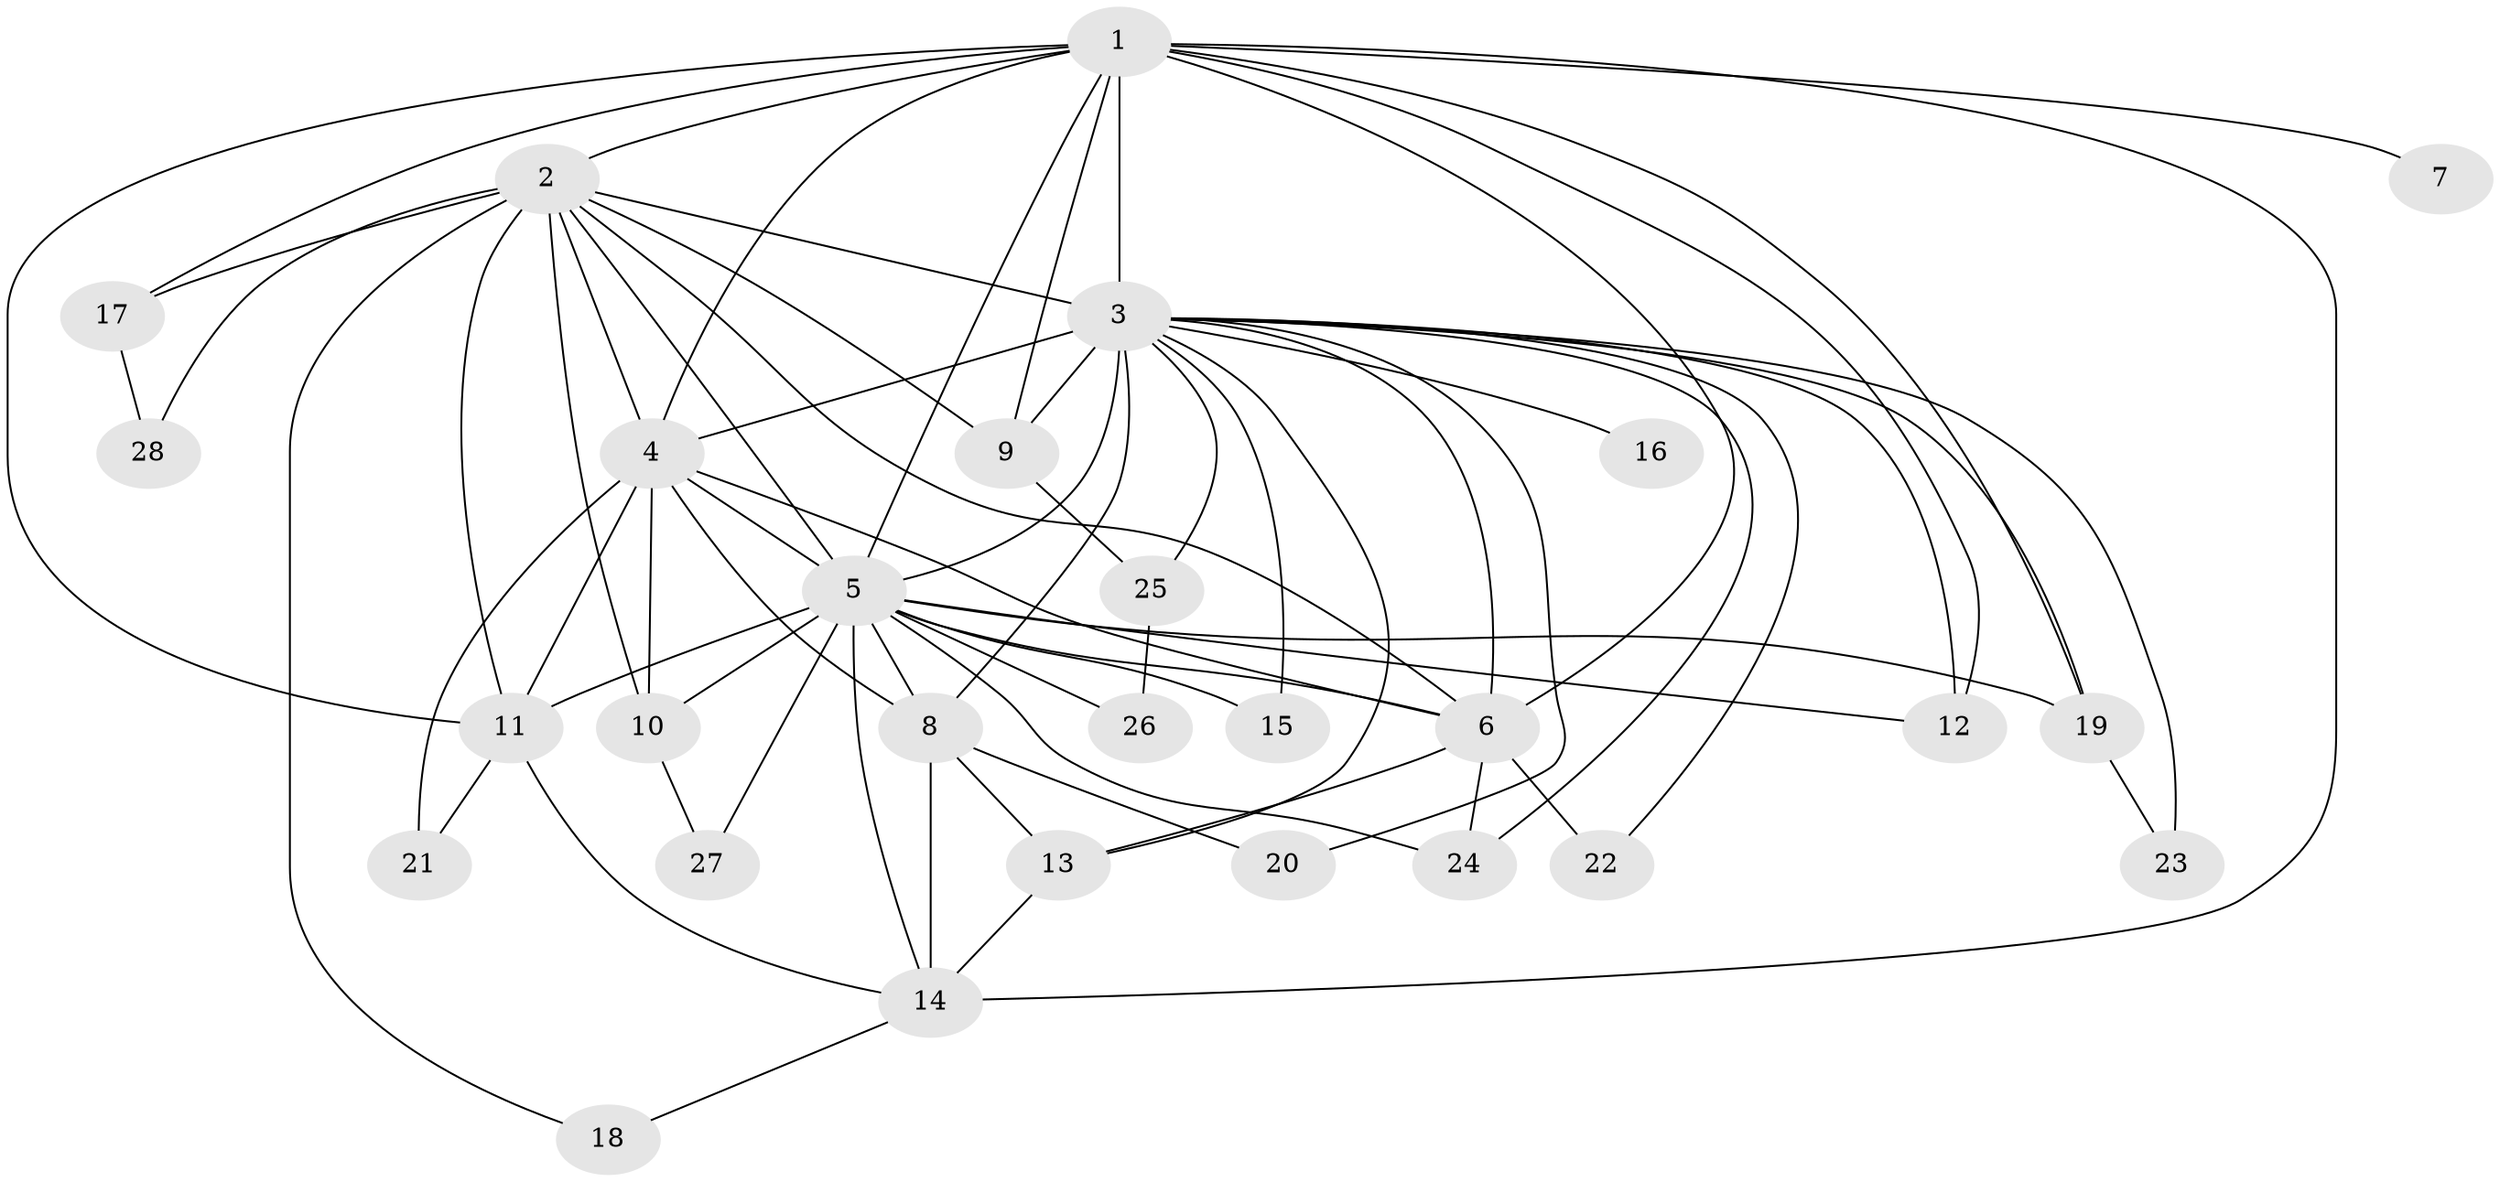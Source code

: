 // original degree distribution, {16: 0.03636363636363636, 17: 0.03636363636363636, 11: 0.01818181818181818, 14: 0.07272727272727272, 15: 0.01818181818181818, 2: 0.45454545454545453, 5: 0.03636363636363636, 4: 0.09090909090909091, 3: 0.21818181818181817, 6: 0.01818181818181818}
// Generated by graph-tools (version 1.1) at 2025/34/03/09/25 02:34:49]
// undirected, 28 vertices, 69 edges
graph export_dot {
graph [start="1"]
  node [color=gray90,style=filled];
  1;
  2;
  3;
  4;
  5;
  6;
  7;
  8;
  9;
  10;
  11;
  12;
  13;
  14;
  15;
  16;
  17;
  18;
  19;
  20;
  21;
  22;
  23;
  24;
  25;
  26;
  27;
  28;
  1 -- 2 [weight=2.0];
  1 -- 3 [weight=7.0];
  1 -- 4 [weight=4.0];
  1 -- 5 [weight=4.0];
  1 -- 6 [weight=2.0];
  1 -- 7 [weight=1.0];
  1 -- 9 [weight=1.0];
  1 -- 11 [weight=1.0];
  1 -- 12 [weight=1.0];
  1 -- 14 [weight=2.0];
  1 -- 17 [weight=1.0];
  1 -- 19 [weight=1.0];
  2 -- 3 [weight=2.0];
  2 -- 4 [weight=3.0];
  2 -- 5 [weight=2.0];
  2 -- 6 [weight=1.0];
  2 -- 9 [weight=1.0];
  2 -- 10 [weight=1.0];
  2 -- 11 [weight=2.0];
  2 -- 17 [weight=1.0];
  2 -- 18 [weight=1.0];
  2 -- 28 [weight=1.0];
  3 -- 4 [weight=4.0];
  3 -- 5 [weight=4.0];
  3 -- 6 [weight=2.0];
  3 -- 8 [weight=1.0];
  3 -- 9 [weight=1.0];
  3 -- 12 [weight=1.0];
  3 -- 13 [weight=1.0];
  3 -- 15 [weight=1.0];
  3 -- 16 [weight=2.0];
  3 -- 19 [weight=1.0];
  3 -- 20 [weight=1.0];
  3 -- 22 [weight=1.0];
  3 -- 23 [weight=1.0];
  3 -- 24 [weight=1.0];
  3 -- 25 [weight=1.0];
  4 -- 5 [weight=4.0];
  4 -- 6 [weight=2.0];
  4 -- 8 [weight=1.0];
  4 -- 10 [weight=4.0];
  4 -- 11 [weight=1.0];
  4 -- 21 [weight=1.0];
  5 -- 6 [weight=3.0];
  5 -- 8 [weight=1.0];
  5 -- 10 [weight=1.0];
  5 -- 11 [weight=1.0];
  5 -- 12 [weight=1.0];
  5 -- 14 [weight=1.0];
  5 -- 15 [weight=1.0];
  5 -- 19 [weight=2.0];
  5 -- 24 [weight=1.0];
  5 -- 26 [weight=1.0];
  5 -- 27 [weight=1.0];
  6 -- 13 [weight=1.0];
  6 -- 22 [weight=2.0];
  6 -- 24 [weight=1.0];
  8 -- 13 [weight=1.0];
  8 -- 14 [weight=1.0];
  8 -- 20 [weight=1.0];
  9 -- 25 [weight=1.0];
  10 -- 27 [weight=1.0];
  11 -- 14 [weight=1.0];
  11 -- 21 [weight=1.0];
  13 -- 14 [weight=1.0];
  14 -- 18 [weight=1.0];
  17 -- 28 [weight=1.0];
  19 -- 23 [weight=1.0];
  25 -- 26 [weight=1.0];
}
